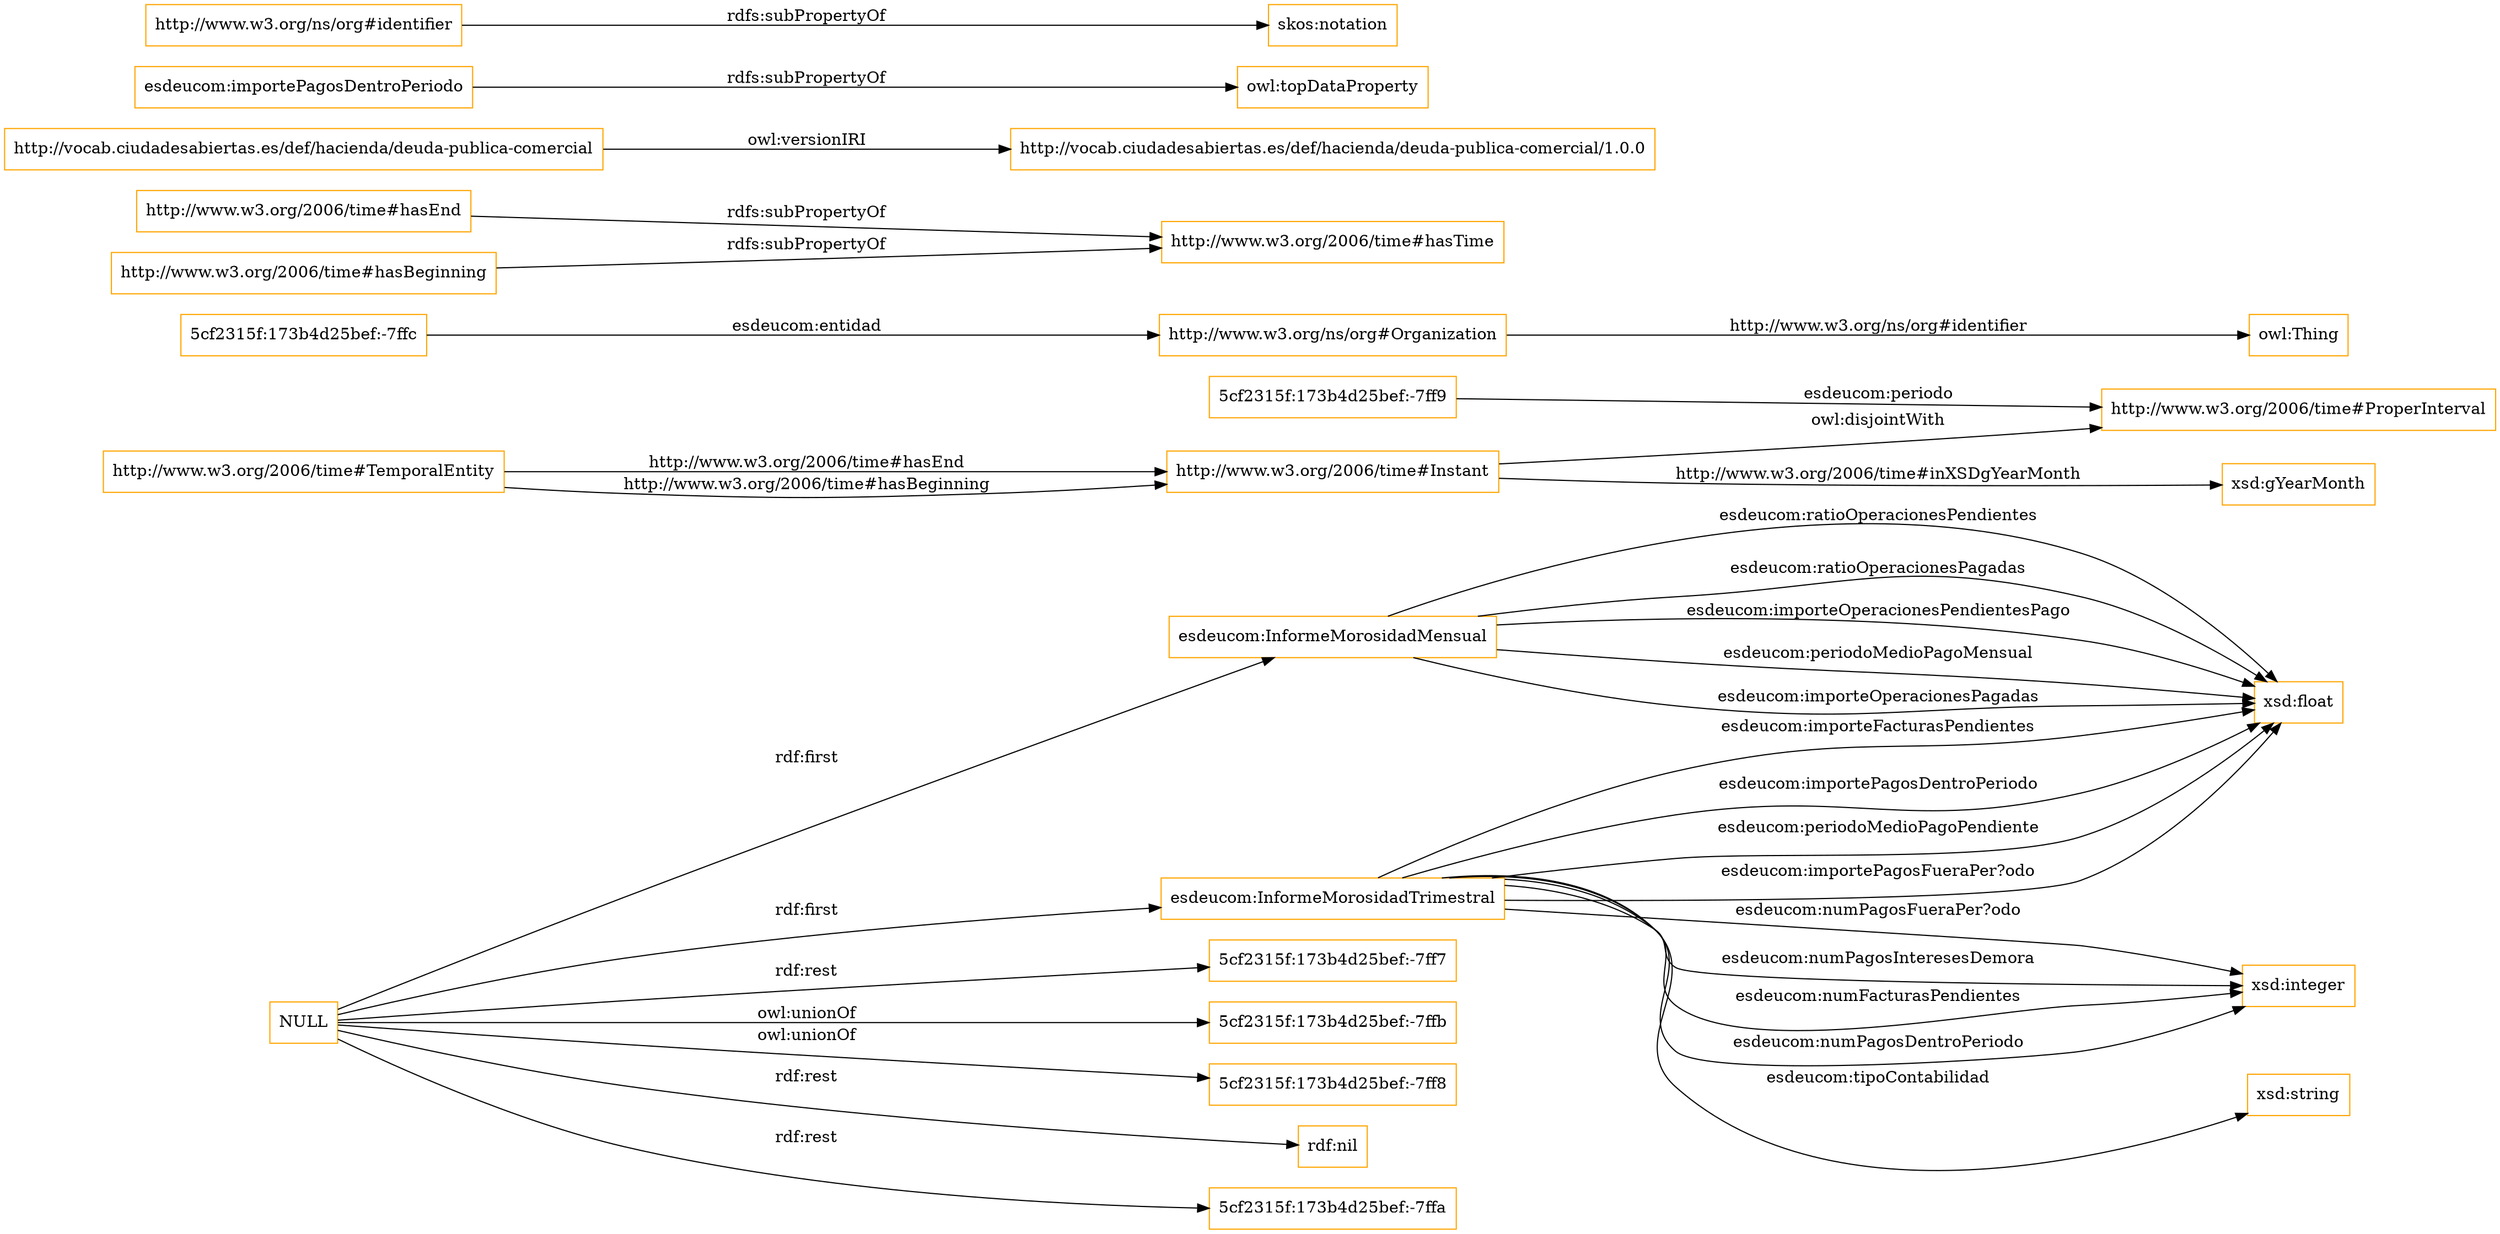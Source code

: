 digraph ar2dtool_diagram { 
rankdir=LR;
size="1501"
node [shape = rectangle, color="orange"]; "esdeucom:InformeMorosidadMensual" "esdeucom:InformeMorosidadTrimestral" "http://www.w3.org/2006/time#ProperInterval" "http://www.w3.org/2006/time#TemporalEntity" "5cf2315f:173b4d25bef:-7ffc" "http://www.w3.org/ns/org#Organization" "5cf2315f:173b4d25bef:-7ff9" "http://www.w3.org/2006/time#Instant" ; /*classes style*/
	"http://www.w3.org/2006/time#hasEnd" -> "http://www.w3.org/2006/time#hasTime" [ label = "rdfs:subPropertyOf" ];
	"http://vocab.ciudadesabiertas.es/def/hacienda/deuda-publica-comercial" -> "http://vocab.ciudadesabiertas.es/def/hacienda/deuda-publica-comercial/1.0.0" [ label = "owl:versionIRI" ];
	"http://www.w3.org/2006/time#Instant" -> "http://www.w3.org/2006/time#ProperInterval" [ label = "owl:disjointWith" ];
	"esdeucom:importePagosDentroPeriodo" -> "owl:topDataProperty" [ label = "rdfs:subPropertyOf" ];
	"http://www.w3.org/2006/time#hasBeginning" -> "http://www.w3.org/2006/time#hasTime" [ label = "rdfs:subPropertyOf" ];
	"http://www.w3.org/ns/org#identifier" -> "skos:notation" [ label = "rdfs:subPropertyOf" ];
	"NULL" -> "5cf2315f:173b4d25bef:-7ff7" [ label = "rdf:rest" ];
	"NULL" -> "5cf2315f:173b4d25bef:-7ffb" [ label = "owl:unionOf" ];
	"NULL" -> "5cf2315f:173b4d25bef:-7ff8" [ label = "owl:unionOf" ];
	"NULL" -> "rdf:nil" [ label = "rdf:rest" ];
	"NULL" -> "esdeucom:InformeMorosidadTrimestral" [ label = "rdf:first" ];
	"NULL" -> "5cf2315f:173b4d25bef:-7ffa" [ label = "rdf:rest" ];
	"NULL" -> "esdeucom:InformeMorosidadMensual" [ label = "rdf:first" ];
	"esdeucom:InformeMorosidadMensual" -> "xsd:float" [ label = "esdeucom:ratioOperacionesPendientes" ];
	"esdeucom:InformeMorosidadTrimestral" -> "xsd:integer" [ label = "esdeucom:numPagosFueraPer?odo" ];
	"http://www.w3.org/2006/time#TemporalEntity" -> "http://www.w3.org/2006/time#Instant" [ label = "http://www.w3.org/2006/time#hasEnd" ];
	"esdeucom:InformeMorosidadTrimestral" -> "xsd:float" [ label = "esdeucom:importeFacturasPendientes" ];
	"esdeucom:InformeMorosidadTrimestral" -> "xsd:string" [ label = "esdeucom:tipoContabilidad" ];
	"esdeucom:InformeMorosidadTrimestral" -> "xsd:integer" [ label = "esdeucom:numPagosInteresesDemora" ];
	"esdeucom:InformeMorosidadTrimestral" -> "xsd:integer" [ label = "esdeucom:numFacturasPendientes" ];
	"esdeucom:InformeMorosidadMensual" -> "xsd:float" [ label = "esdeucom:ratioOperacionesPagadas" ];
	"esdeucom:InformeMorosidadTrimestral" -> "xsd:float" [ label = "esdeucom:importePagosDentroPeriodo" ];
	"http://www.w3.org/2006/time#TemporalEntity" -> "http://www.w3.org/2006/time#Instant" [ label = "http://www.w3.org/2006/time#hasBeginning" ];
	"esdeucom:InformeMorosidadTrimestral" -> "xsd:float" [ label = "esdeucom:periodoMedioPagoPendiente" ];
	"5cf2315f:173b4d25bef:-7ffc" -> "http://www.w3.org/ns/org#Organization" [ label = "esdeucom:entidad" ];
	"esdeucom:InformeMorosidadMensual" -> "xsd:float" [ label = "esdeucom:importeOperacionesPendientesPago" ];
	"5cf2315f:173b4d25bef:-7ff9" -> "http://www.w3.org/2006/time#ProperInterval" [ label = "esdeucom:periodo" ];
	"http://www.w3.org/ns/org#Organization" -> "owl:Thing" [ label = "http://www.w3.org/ns/org#identifier" ];
	"esdeucom:InformeMorosidadTrimestral" -> "xsd:float" [ label = "esdeucom:importePagosFueraPer?odo" ];
	"esdeucom:InformeMorosidadMensual" -> "xsd:float" [ label = "esdeucom:periodoMedioPagoMensual" ];
	"http://www.w3.org/2006/time#Instant" -> "xsd:gYearMonth" [ label = "http://www.w3.org/2006/time#inXSDgYearMonth" ];
	"esdeucom:InformeMorosidadTrimestral" -> "xsd:integer" [ label = "esdeucom:numPagosDentroPeriodo" ];
	"esdeucom:InformeMorosidadMensual" -> "xsd:float" [ label = "esdeucom:importeOperacionesPagadas" ];

}
